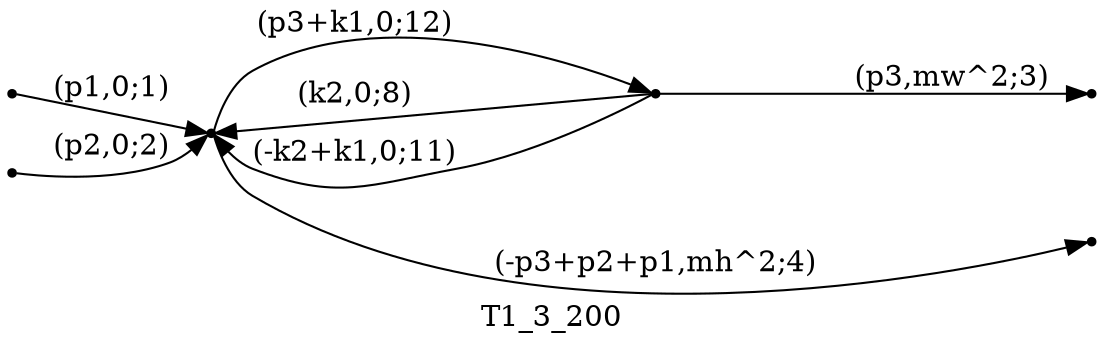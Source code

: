 digraph T1_3_200 {
  label="T1_3_200";
  rankdir="LR";
  subgraph edges {
    -1 -> 2 [label="(p1,0;1)"];
    -2 -> 2 [label="(p2,0;2)"];
    1 -> -3 [label="(p3,mw^2;3)"];
    2 -> -4 [label="(-p3+p2+p1,mh^2;4)"];
    1 -> 2 [label="(k2,0;8)"];
    1 -> 2 [label="(-k2+k1,0;11)"];
    2 -> 1 [label="(p3+k1,0;12)"];
  }
  subgraph incoming { rank="source"; -1; -2; }
  subgraph outgoing { rank="sink"; -3; -4; }
-4 [shape=point];
-3 [shape=point];
-2 [shape=point];
-1 [shape=point];
1 [shape=point];
2 [shape=point];
}

